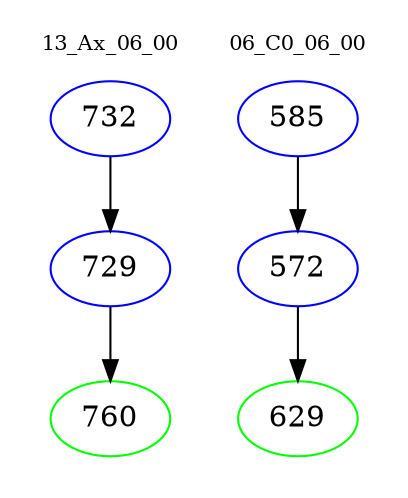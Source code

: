 digraph{
subgraph cluster_0 {
color = white
label = "13_Ax_06_00";
fontsize=10;
T0_732 [label="732", color="blue"]
T0_732 -> T0_729 [color="black"]
T0_729 [label="729", color="blue"]
T0_729 -> T0_760 [color="black"]
T0_760 [label="760", color="green"]
}
subgraph cluster_1 {
color = white
label = "06_C0_06_00";
fontsize=10;
T1_585 [label="585", color="blue"]
T1_585 -> T1_572 [color="black"]
T1_572 [label="572", color="blue"]
T1_572 -> T1_629 [color="black"]
T1_629 [label="629", color="green"]
}
}
